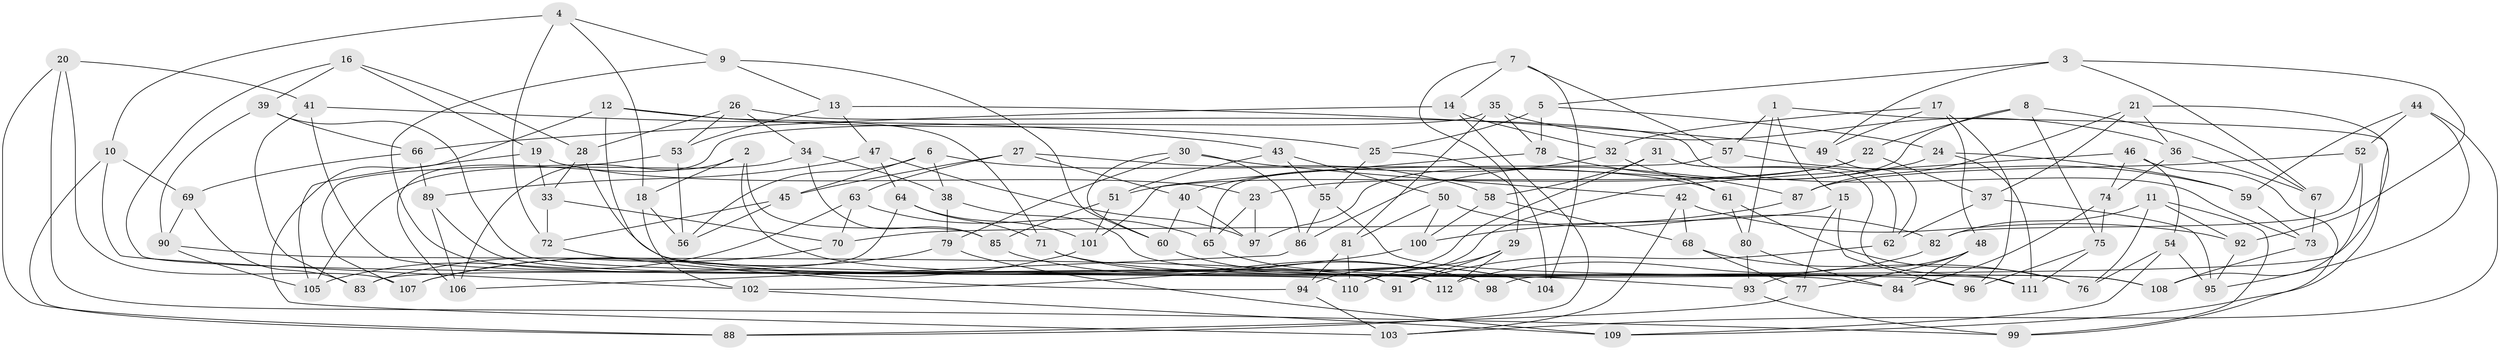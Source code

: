 // Generated by graph-tools (version 1.1) at 2025/16/03/09/25 04:16:24]
// undirected, 112 vertices, 224 edges
graph export_dot {
graph [start="1"]
  node [color=gray90,style=filled];
  1;
  2;
  3;
  4;
  5;
  6;
  7;
  8;
  9;
  10;
  11;
  12;
  13;
  14;
  15;
  16;
  17;
  18;
  19;
  20;
  21;
  22;
  23;
  24;
  25;
  26;
  27;
  28;
  29;
  30;
  31;
  32;
  33;
  34;
  35;
  36;
  37;
  38;
  39;
  40;
  41;
  42;
  43;
  44;
  45;
  46;
  47;
  48;
  49;
  50;
  51;
  52;
  53;
  54;
  55;
  56;
  57;
  58;
  59;
  60;
  61;
  62;
  63;
  64;
  65;
  66;
  67;
  68;
  69;
  70;
  71;
  72;
  73;
  74;
  75;
  76;
  77;
  78;
  79;
  80;
  81;
  82;
  83;
  84;
  85;
  86;
  87;
  88;
  89;
  90;
  91;
  92;
  93;
  94;
  95;
  96;
  97;
  98;
  99;
  100;
  101;
  102;
  103;
  104;
  105;
  106;
  107;
  108;
  109;
  110;
  111;
  112;
  1 -- 109;
  1 -- 15;
  1 -- 57;
  1 -- 80;
  2 -- 106;
  2 -- 18;
  2 -- 85;
  2 -- 84;
  3 -- 49;
  3 -- 67;
  3 -- 92;
  3 -- 5;
  4 -- 18;
  4 -- 9;
  4 -- 72;
  4 -- 10;
  5 -- 25;
  5 -- 78;
  5 -- 24;
  6 -- 45;
  6 -- 61;
  6 -- 56;
  6 -- 38;
  7 -- 104;
  7 -- 14;
  7 -- 57;
  7 -- 29;
  8 -- 67;
  8 -- 75;
  8 -- 97;
  8 -- 22;
  9 -- 112;
  9 -- 13;
  9 -- 60;
  10 -- 69;
  10 -- 102;
  10 -- 88;
  11 -- 92;
  11 -- 82;
  11 -- 76;
  11 -- 99;
  12 -- 25;
  12 -- 91;
  12 -- 71;
  12 -- 103;
  13 -- 53;
  13 -- 47;
  13 -- 49;
  14 -- 32;
  14 -- 88;
  14 -- 66;
  15 -- 70;
  15 -- 77;
  15 -- 96;
  16 -- 110;
  16 -- 28;
  16 -- 39;
  16 -- 19;
  17 -- 49;
  17 -- 32;
  17 -- 48;
  17 -- 96;
  18 -- 102;
  18 -- 56;
  19 -- 33;
  19 -- 105;
  19 -- 23;
  20 -- 107;
  20 -- 88;
  20 -- 99;
  20 -- 41;
  21 -- 98;
  21 -- 37;
  21 -- 87;
  21 -- 36;
  22 -- 37;
  22 -- 23;
  22 -- 51;
  23 -- 97;
  23 -- 65;
  24 -- 59;
  24 -- 86;
  24 -- 111;
  25 -- 104;
  25 -- 55;
  26 -- 34;
  26 -- 28;
  26 -- 53;
  26 -- 73;
  27 -- 45;
  27 -- 58;
  27 -- 40;
  27 -- 63;
  28 -- 33;
  28 -- 111;
  29 -- 91;
  29 -- 110;
  29 -- 112;
  30 -- 86;
  30 -- 60;
  30 -- 79;
  30 -- 42;
  31 -- 58;
  31 -- 62;
  31 -- 94;
  31 -- 111;
  32 -- 40;
  32 -- 61;
  33 -- 72;
  33 -- 70;
  34 -- 105;
  34 -- 85;
  34 -- 38;
  35 -- 81;
  35 -- 36;
  35 -- 106;
  35 -- 78;
  36 -- 67;
  36 -- 74;
  37 -- 62;
  37 -- 95;
  38 -- 79;
  38 -- 108;
  39 -- 66;
  39 -- 90;
  39 -- 96;
  40 -- 97;
  40 -- 60;
  41 -- 43;
  41 -- 83;
  41 -- 112;
  42 -- 68;
  42 -- 92;
  42 -- 103;
  43 -- 55;
  43 -- 51;
  43 -- 50;
  44 -- 103;
  44 -- 95;
  44 -- 59;
  44 -- 52;
  45 -- 72;
  45 -- 56;
  46 -- 54;
  46 -- 110;
  46 -- 99;
  46 -- 74;
  47 -- 89;
  47 -- 64;
  47 -- 97;
  48 -- 84;
  48 -- 77;
  48 -- 93;
  49 -- 62;
  50 -- 81;
  50 -- 100;
  50 -- 82;
  51 -- 85;
  51 -- 101;
  52 -- 87;
  52 -- 82;
  52 -- 108;
  53 -- 56;
  53 -- 107;
  54 -- 109;
  54 -- 76;
  54 -- 95;
  55 -- 86;
  55 -- 108;
  57 -- 65;
  57 -- 59;
  58 -- 100;
  58 -- 68;
  59 -- 73;
  60 -- 104;
  61 -- 76;
  61 -- 80;
  62 -- 91;
  63 -- 65;
  63 -- 105;
  63 -- 70;
  64 -- 101;
  64 -- 83;
  64 -- 71;
  65 -- 104;
  66 -- 69;
  66 -- 89;
  67 -- 73;
  68 -- 77;
  68 -- 76;
  69 -- 83;
  69 -- 90;
  70 -- 83;
  71 -- 98;
  71 -- 93;
  72 -- 94;
  73 -- 108;
  74 -- 84;
  74 -- 75;
  75 -- 111;
  75 -- 96;
  77 -- 88;
  78 -- 101;
  78 -- 87;
  79 -- 107;
  79 -- 109;
  80 -- 84;
  80 -- 93;
  81 -- 110;
  81 -- 94;
  82 -- 112;
  85 -- 98;
  86 -- 106;
  87 -- 100;
  89 -- 98;
  89 -- 106;
  90 -- 91;
  90 -- 105;
  92 -- 95;
  93 -- 99;
  94 -- 103;
  100 -- 102;
  101 -- 107;
  102 -- 109;
}
